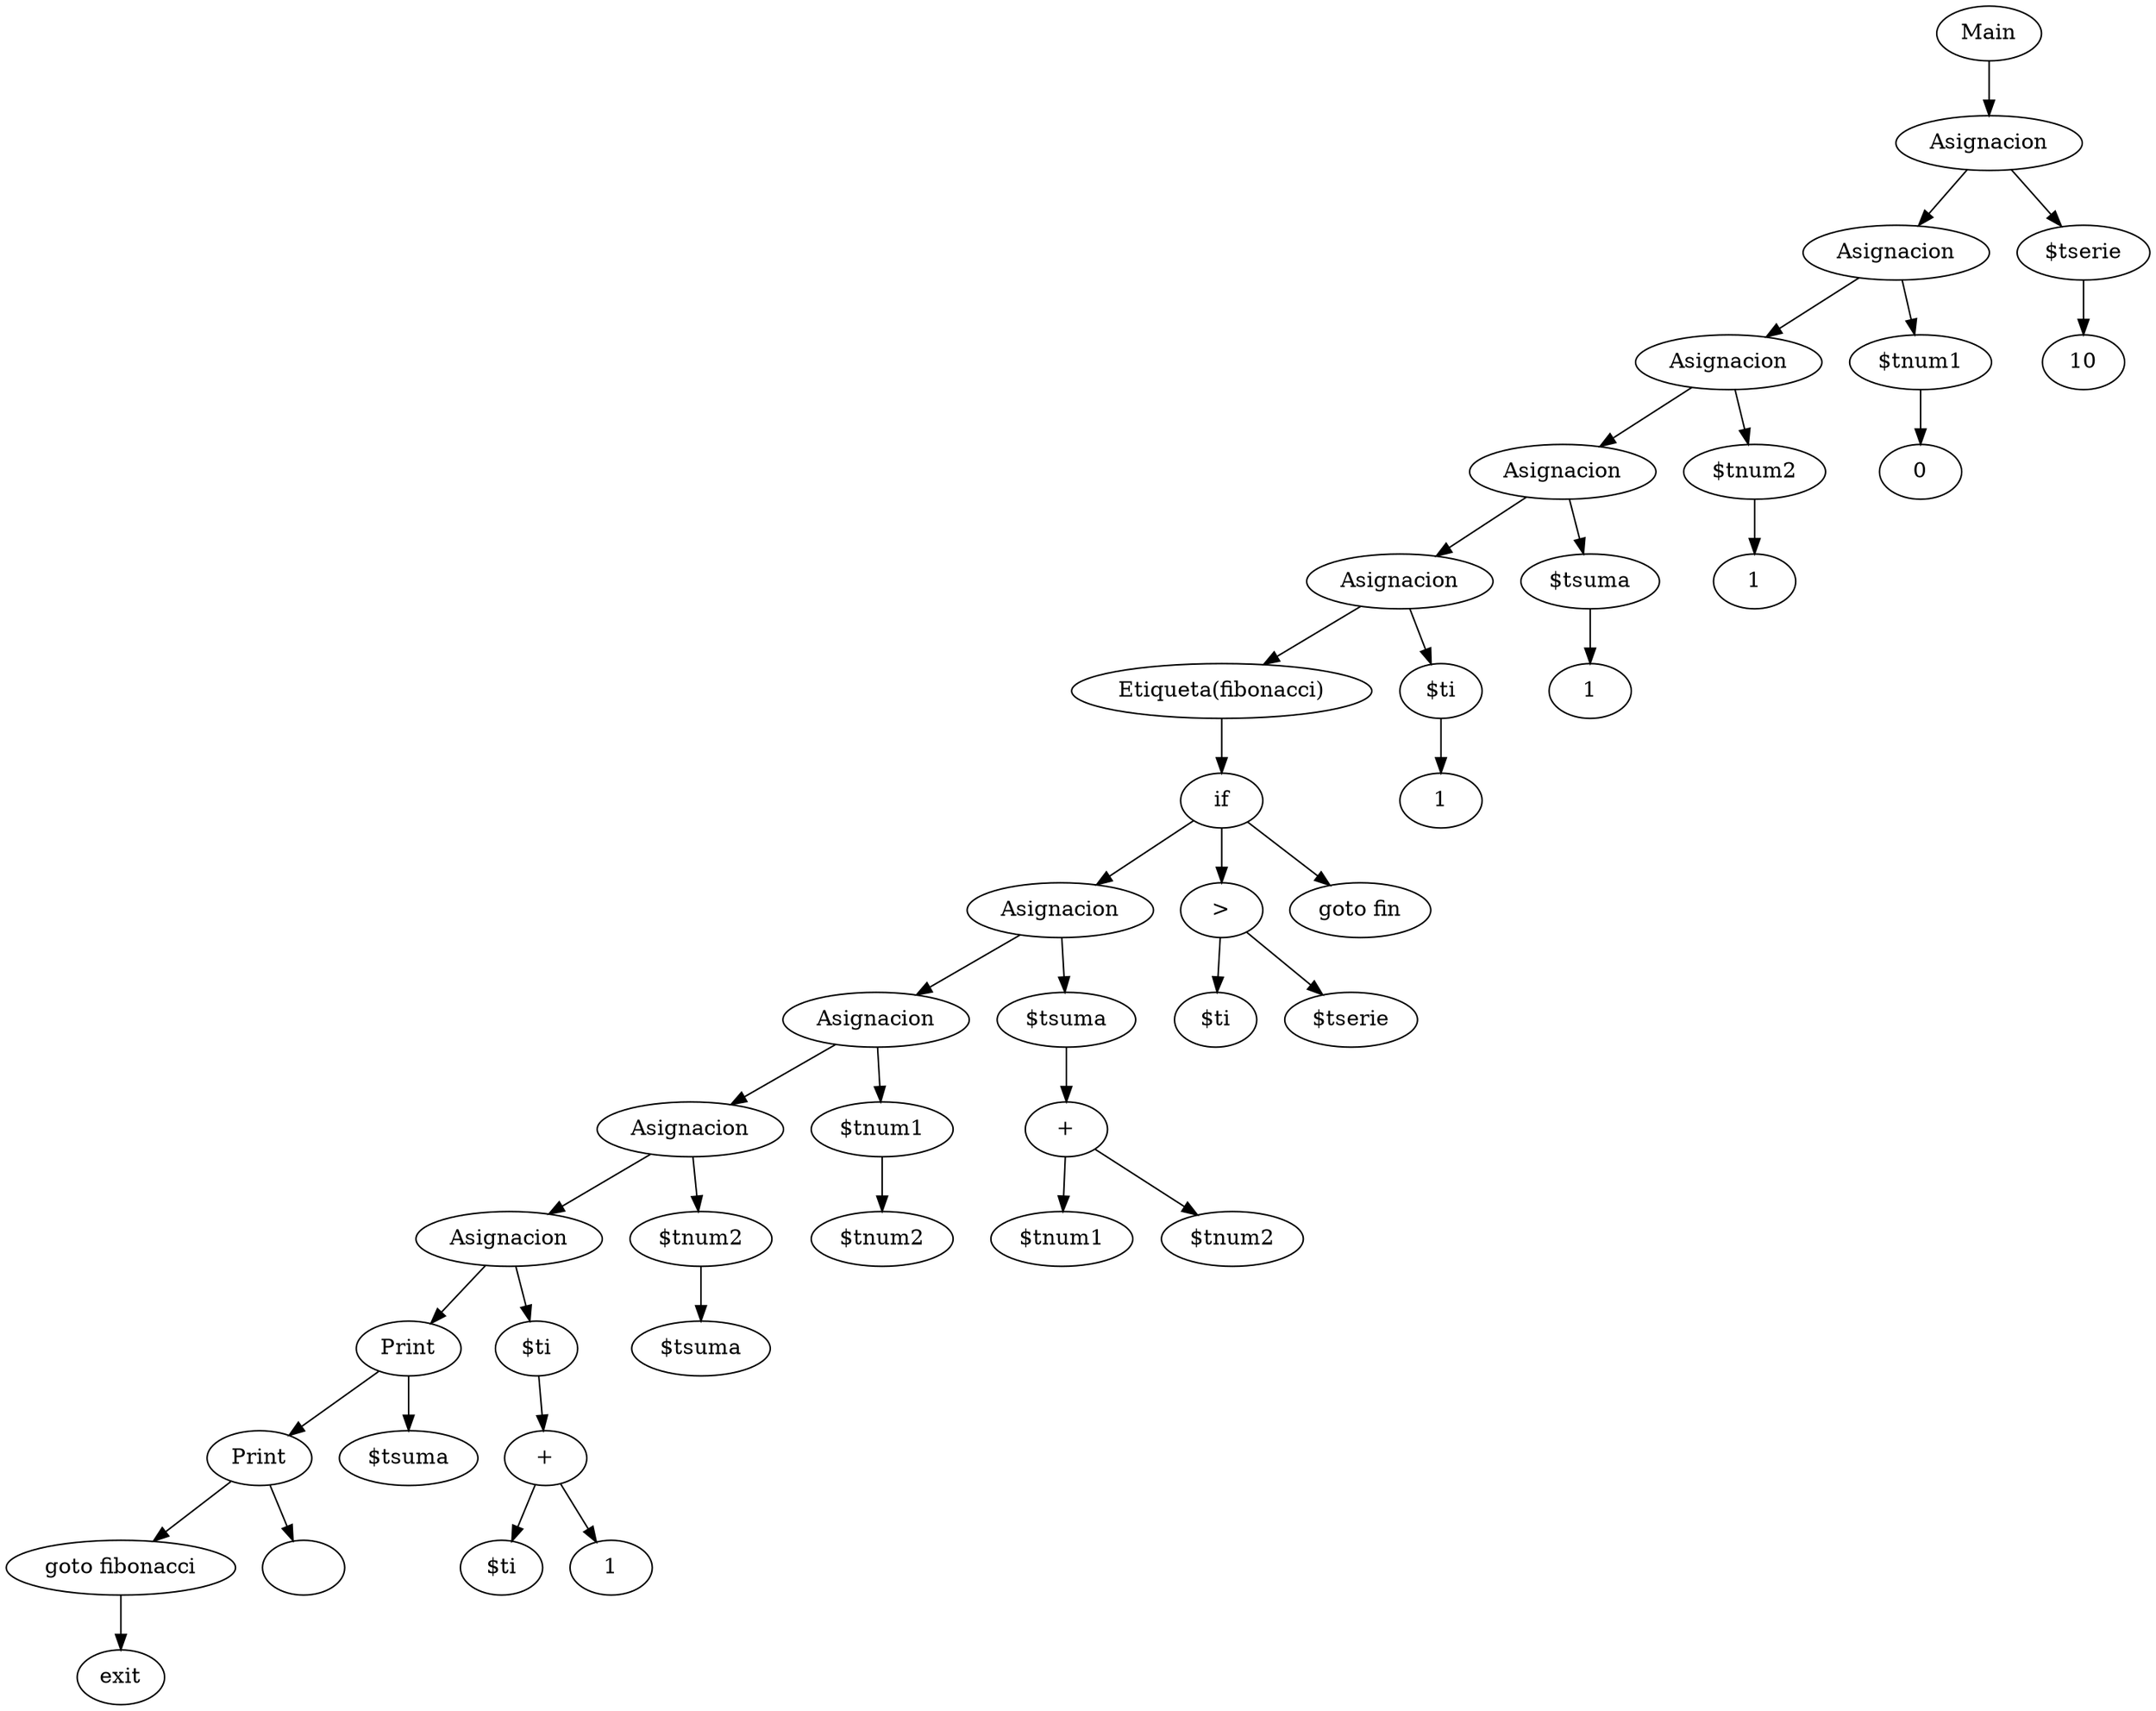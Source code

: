 Digraph{
 p0[label="Main"];
p1[label="exit"];
p2[label="goto fibonacci"];
nodo36[label="\n"];
p3[label="Print"];
p3->nodo36;
nodo38[label="$tsuma"];
p4[label="Print"];
p4->nodo38;
nodo40[label="$ti"];
nodo41[label="1"];
nodo42[label="+"];
nodo42->nodo40;
nodo42->nodo41;
nodo43[label="$ti"];
p5[label="Asignacion"];
p5->nodo43;
nodo43->nodo42;
nodo44[label="$tsuma"];
nodo45[label="$tnum2"];
p6[label="Asignacion"];
p6->nodo45;
nodo45->nodo44;
nodo46[label="$tnum2"];
nodo47[label="$tnum1"];
p7[label="Asignacion"];
p7->nodo47;
nodo47->nodo46;
nodo48[label="$tnum1"];
nodo49[label="$tnum2"];
nodo50[label="+"];
nodo50->nodo48;
nodo50->nodo49;
nodo51[label="$tsuma"];
p8[label="Asignacion"];
p8->nodo51;
nodo51->nodo50;
nodo52[label="$ti"];
nodo53[label="$tserie"];
nodo54[label=">"];
nodo54->nodo52;
nodo54->nodo53;
nodo55[label="goto fin"];
p9[label="if"];
p9->nodo54;
p9->nodo55;
p10[label="Etiqueta(fibonacci)"];
nodo57[label="1"];
nodo58[label="$ti"];
p11[label="Asignacion"];
p11->nodo58;
nodo58->nodo57;
nodo59[label="1"];
nodo60[label="$tsuma"];
p12[label="Asignacion"];
p12->nodo60;
nodo60->nodo59;
nodo61[label="1"];
nodo62[label="$tnum2"];
p13[label="Asignacion"];
p13->nodo62;
nodo62->nodo61;
nodo63[label="0"];
nodo64[label="$tnum1"];
p14[label="Asignacion"];
p14->nodo64;
nodo64->nodo63;
nodo65[label="10"];
nodo66[label="$tserie"];
p15[label="Asignacion"];
p15->nodo66;
nodo66->nodo65;
p0->p15;
p15->p14;
p14->p13;
p13->p12;
p12->p11;
p11->p10;
p10->p9;
p9->p8;
p8->p7;
p7->p6;
p6->p5;
p5->p4;
p4->p3;
p3->p2;
p2->p1;
}